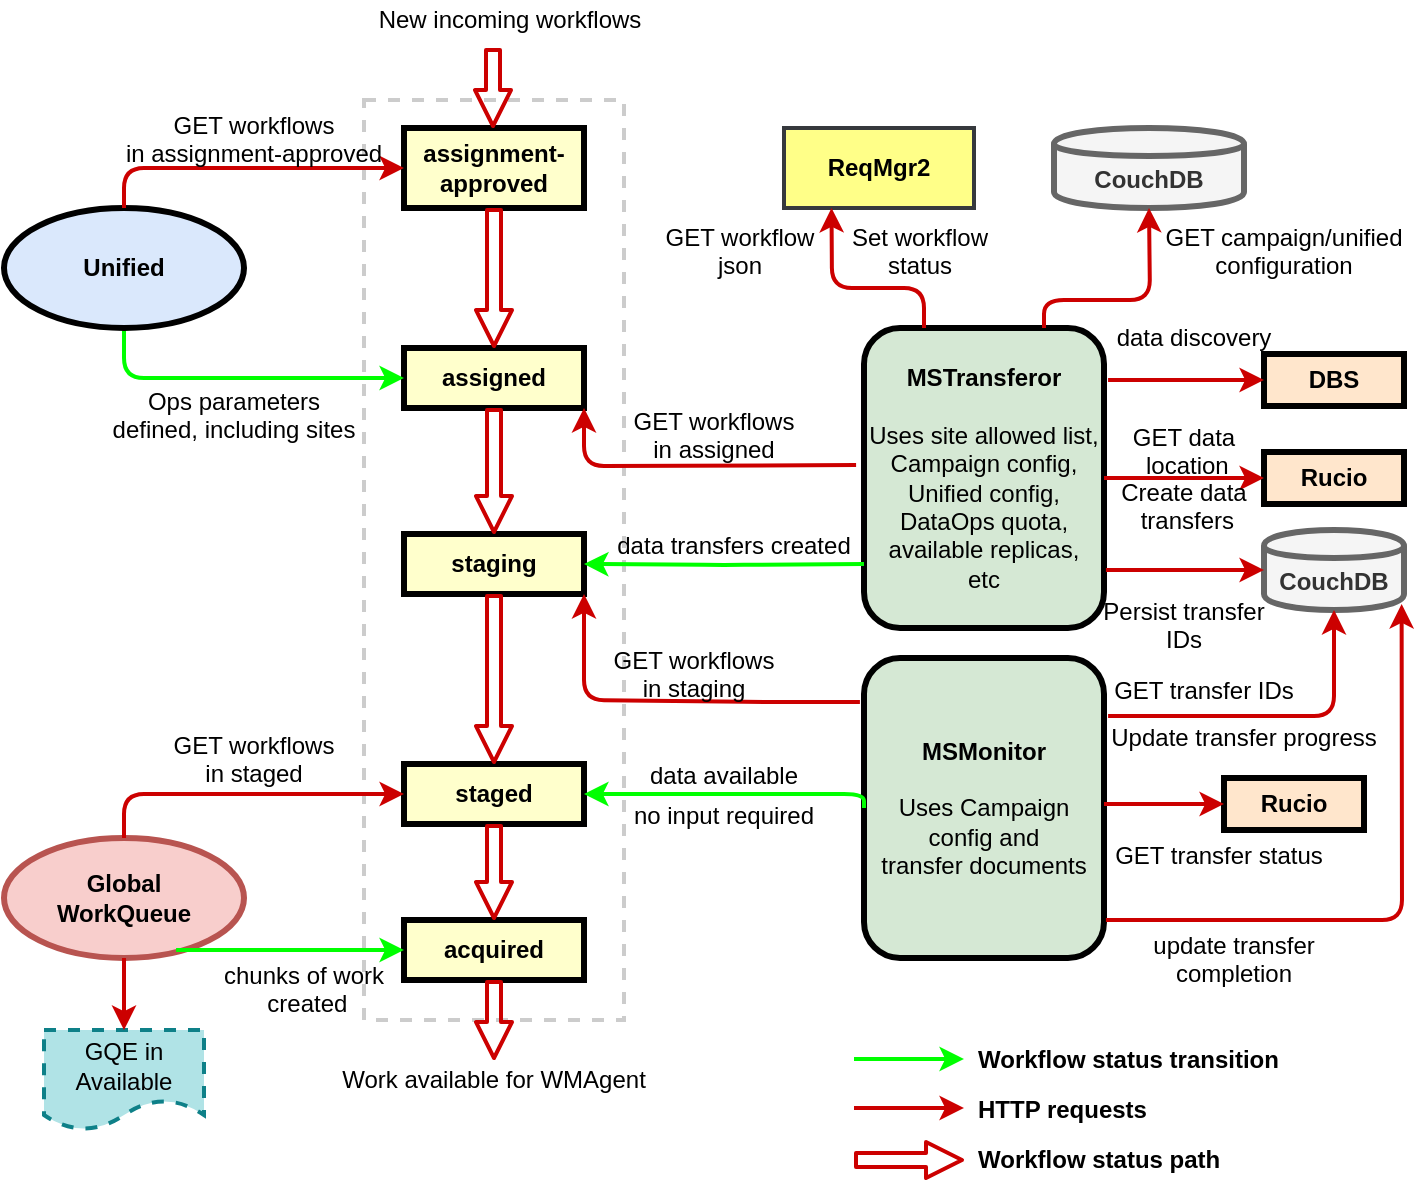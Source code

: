 <mxfile version="20.3.0" type="device"><diagram name="Page-1" id="c7558073-3199-34d8-9f00-42111426c3f3"><mxGraphModel dx="946" dy="615" grid="1" gridSize="10" guides="1" tooltips="1" connect="1" arrows="1" fold="1" page="1" pageScale="1" pageWidth="826" pageHeight="1169" background="#ffffff" math="0" shadow="0"><root><mxCell id="0"/><mxCell id="1" parent="0"/><mxCell id="a0cj31c12HDh_aNVA4dS-80" value="" style="rounded=0;whiteSpace=wrap;html=1;fillColor=none;dashed=1;strokeWidth=2;strokeColor=#CCCCCC;" vertex="1" parent="1"><mxGeometry x="270" y="70" width="130" height="460" as="geometry"/></mxCell><mxCell id="3" value="assigned" style="whiteSpace=wrap;align=center;verticalAlign=middle;fontStyle=1;strokeWidth=3;fillColor=#FFFFCC" parent="1" vertex="1"><mxGeometry x="290" y="194" width="90" height="30" as="geometry"/></mxCell><mxCell id="4" value="assignment-approved" style="whiteSpace=wrap;align=center;verticalAlign=middle;fontStyle=1;strokeWidth=3;fillColor=#FFFFCC" parent="1" vertex="1"><mxGeometry x="290" y="84" width="90" height="40" as="geometry"/></mxCell><mxCell id="53" value="Ops parameters&#10;defined, including sites" style="text;spacingTop=-5;align=center" parent="1" vertex="1"><mxGeometry x="140" y="212" width="130" height="40" as="geometry"/></mxCell><mxCell id="gnMCwAQgbxzaf-w0B6hw-100" value="&lt;b&gt;MSTransferor&lt;/b&gt;&lt;br&gt;&lt;br&gt;Uses site allowed list,&lt;br&gt;Campaign config,&lt;br&gt;Unified config,&lt;br&gt;DataOps quota, available replicas,&lt;br&gt;etc" style="rounded=1;whiteSpace=wrap;html=1;labelBackgroundColor=none;fillColor=#d5e8d4;strokeColor=#000000;strokeWidth=3;" parent="1" vertex="1"><mxGeometry x="520" y="184" width="120" height="150" as="geometry"/></mxCell><mxCell id="gnMCwAQgbxzaf-w0B6hw-152" value="&lt;b&gt;MSMonitor&lt;/b&gt;&lt;br&gt;&lt;br&gt;Uses Campaign config and&lt;br&gt;transfer documents" style="rounded=1;whiteSpace=wrap;html=1;labelBackgroundColor=none;fillColor=#d5e8d4;strokeColor=#000000;strokeWidth=3;" parent="1" vertex="1"><mxGeometry x="520" y="349" width="120" height="150" as="geometry"/></mxCell><mxCell id="gnMCwAQgbxzaf-w0B6hw-101" value="" style="edgeStyle=none;noEdgeStyle=1;strokeColor=#CC0000;strokeWidth=2;exitX=-0.033;exitY=0.457;exitDx=0;exitDy=0;exitPerimeter=0;entryX=1;entryY=1;entryDx=0;entryDy=0;" parent="1" target="3" edge="1" source="gnMCwAQgbxzaf-w0B6hw-100"><mxGeometry width="100" height="100" relative="1" as="geometry"><mxPoint x="519" y="208" as="sourcePoint"/><mxPoint x="370" y="247" as="targetPoint"/><Array as="points"><mxPoint x="380" y="253"/></Array></mxGeometry></mxCell><mxCell id="gnMCwAQgbxzaf-w0B6hw-103" value="GET workflows&#10;in assigned&#10;" style="text;spacingTop=-5;align=center" parent="1" vertex="1"><mxGeometry x="400" y="222" width="90" height="30" as="geometry"/></mxCell><mxCell id="gnMCwAQgbxzaf-w0B6hw-106" value="" style="edgeStyle=orthogonalEdgeStyle;rounded=1;orthogonalLoop=1;jettySize=auto;html=1;strokeColor=#00FF00;strokeWidth=2;entryX=0;entryY=0.5;entryDx=0;entryDy=0;exitX=0.5;exitY=1;exitDx=0;exitDy=0;" parent="1" source="gnMCwAQgbxzaf-w0B6hw-104" edge="1" target="3"><mxGeometry relative="1" as="geometry"><mxPoint x="330" y="154" as="targetPoint"/><mxPoint x="100" y="210" as="sourcePoint"/></mxGeometry></mxCell><mxCell id="gnMCwAQgbxzaf-w0B6hw-104" value="&lt;b&gt;Unified&lt;/b&gt;" style="ellipse;whiteSpace=wrap;html=1;labelBackgroundColor=none;strokeColor=#000000;strokeWidth=3;fillColor=#dae8fc;" parent="1" vertex="1"><mxGeometry x="90" y="124" width="120" height="60" as="geometry"/></mxCell><mxCell id="gnMCwAQgbxzaf-w0B6hw-112" value="&lt;font size=&quot;1&quot;&gt;&lt;b style=&quot;font-size: 12px&quot;&gt;CouchDB&lt;/b&gt;&lt;/font&gt;" style="shape=cylinder;whiteSpace=wrap;html=1;boundedLbl=1;backgroundOutline=1;labelBackgroundColor=none;strokeColor=#666666;strokeWidth=3;fillColor=#f5f5f5;fontColor=#333333;" parent="1" vertex="1"><mxGeometry x="720" y="285" width="70" height="40" as="geometry"/></mxCell><mxCell id="gnMCwAQgbxzaf-w0B6hw-113" value="&lt;b&gt;DBS&lt;/b&gt;" style="rounded=0;whiteSpace=wrap;html=1;labelBackgroundColor=none;strokeColor=#000000;strokeWidth=3;fillColor=#ffe6cc;" parent="1" vertex="1"><mxGeometry x="720" y="197" width="70" height="26" as="geometry"/></mxCell><mxCell id="gnMCwAQgbxzaf-w0B6hw-118" value="&lt;b&gt;Rucio&lt;/b&gt;" style="rounded=0;whiteSpace=wrap;html=1;labelBackgroundColor=none;strokeColor=#000000;strokeWidth=3;fillColor=#ffe6cc;" parent="1" vertex="1"><mxGeometry x="720" y="246" width="70" height="26" as="geometry"/></mxCell><mxCell id="gnMCwAQgbxzaf-w0B6hw-128" value="staging" style="whiteSpace=wrap;align=center;verticalAlign=middle;fontStyle=1;strokeWidth=3;fillColor=#FFFFCC" parent="1" vertex="1"><mxGeometry x="290" y="287" width="90" height="30" as="geometry"/></mxCell><mxCell id="gnMCwAQgbxzaf-w0B6hw-145" value="staged" style="whiteSpace=wrap;align=center;verticalAlign=middle;fontStyle=1;strokeWidth=3;fillColor=#FFFFCC" parent="1" vertex="1"><mxGeometry x="290" y="402" width="90" height="30" as="geometry"/></mxCell><mxCell id="gnMCwAQgbxzaf-w0B6hw-135" value="Persist transfer&#10;IDs" style="text;spacingTop=-5;align=center" parent="1" vertex="1"><mxGeometry x="640" y="317" width="80" height="30" as="geometry"/></mxCell><mxCell id="gnMCwAQgbxzaf-w0B6hw-136" value="data transfers created&#10;" style="text;spacingTop=-5;align=center" parent="1" vertex="1"><mxGeometry x="390" y="284" width="130" height="17" as="geometry"/></mxCell><mxCell id="gnMCwAQgbxzaf-w0B6hw-137" value="" style="endArrow=classic;html=1;strokeColor=#CC0000;strokeWidth=2;exitX=1;exitY=0.5;exitDx=0;exitDy=0;entryX=0;entryY=0.5;entryDx=0;entryDy=0;" parent="1" source="gnMCwAQgbxzaf-w0B6hw-100" target="gnMCwAQgbxzaf-w0B6hw-118" edge="1"><mxGeometry width="50" height="50" relative="1" as="geometry"><mxPoint x="660" y="251" as="sourcePoint"/><mxPoint x="700" y="249" as="targetPoint"/></mxGeometry></mxCell><mxCell id="gnMCwAQgbxzaf-w0B6hw-139" value="" style="endArrow=classic;html=1;strokeColor=#CC0000;strokeWidth=2;entryX=0;entryY=0.5;entryDx=0;entryDy=0;exitX=1.008;exitY=0.807;exitDx=0;exitDy=0;exitPerimeter=0;" parent="1" source="gnMCwAQgbxzaf-w0B6hw-100" target="gnMCwAQgbxzaf-w0B6hw-112" edge="1"><mxGeometry width="50" height="50" relative="1" as="geometry"><mxPoint x="640" y="316" as="sourcePoint"/><mxPoint x="690" y="316" as="targetPoint"/></mxGeometry></mxCell><mxCell id="gnMCwAQgbxzaf-w0B6hw-141" value="data discovery&#10;" style="text;spacingTop=-5;align=center" parent="1" vertex="1"><mxGeometry x="645" y="180" width="80" height="17" as="geometry"/></mxCell><mxCell id="gnMCwAQgbxzaf-w0B6hw-144" value="Create data&#10; transfers&#10;" style="text;spacingTop=-5;align=center" parent="1" vertex="1"><mxGeometry x="640" y="257.5" width="80" height="31" as="geometry"/></mxCell><mxCell id="gnMCwAQgbxzaf-w0B6hw-151" value="no input required" style="text;spacingTop=-5;align=center" parent="1" vertex="1"><mxGeometry x="400" y="419" width="100" height="15" as="geometry"/></mxCell><mxCell id="gnMCwAQgbxzaf-w0B6hw-154" value="" style="endArrow=classic;html=1;strokeColor=#CC0000;strokeWidth=2;entryX=1;entryY=1;entryDx=0;entryDy=0;exitX=-0.017;exitY=0.147;exitDx=0;exitDy=0;exitPerimeter=0;" parent="1" source="gnMCwAQgbxzaf-w0B6hw-152" target="gnMCwAQgbxzaf-w0B6hw-128" edge="1"><mxGeometry width="50" height="50" relative="1" as="geometry"><mxPoint x="500" y="371" as="sourcePoint"/><mxPoint x="469.5" y="369" as="targetPoint"/><Array as="points"><mxPoint x="470" y="371"/><mxPoint x="380" y="370"/></Array></mxGeometry></mxCell><mxCell id="gnMCwAQgbxzaf-w0B6hw-156" value="data available" style="text;spacingTop=-5;align=center" parent="1" vertex="1"><mxGeometry x="405" y="399" width="90" height="15" as="geometry"/></mxCell><mxCell id="gnMCwAQgbxzaf-w0B6hw-157" value="GET workflows&#10;in staging&#10;" style="text;spacingTop=-5;align=center" parent="1" vertex="1"><mxGeometry x="390" y="341.5" width="90" height="30" as="geometry"/></mxCell><mxCell id="gnMCwAQgbxzaf-w0B6hw-162" value="" style="endArrow=classic;html=1;strokeColor=#CC0000;strokeWidth=2;exitX=1.017;exitY=0.193;exitDx=0;exitDy=0;exitPerimeter=0;entryX=0.5;entryY=1;entryDx=0;entryDy=0;" parent="1" source="gnMCwAQgbxzaf-w0B6hw-152" target="gnMCwAQgbxzaf-w0B6hw-112" edge="1"><mxGeometry width="50" height="50" relative="1" as="geometry"><mxPoint x="695" y="404" as="sourcePoint"/><mxPoint x="745" y="354" as="targetPoint"/><Array as="points"><mxPoint x="755" y="378"/></Array></mxGeometry></mxCell><mxCell id="gnMCwAQgbxzaf-w0B6hw-163" value="GET transfer IDs" style="text;spacingTop=-5;align=center" parent="1" vertex="1"><mxGeometry x="645" y="356.5" width="90" height="15" as="geometry"/></mxCell><mxCell id="gnMCwAQgbxzaf-w0B6hw-164" value="" style="edgeStyle=orthogonalEdgeStyle;rounded=1;orthogonalLoop=1;jettySize=auto;html=1;strokeColor=#00FF00;strokeWidth=2;exitX=0;exitY=0.5;exitDx=0;exitDy=0;" parent="1" edge="1" target="gnMCwAQgbxzaf-w0B6hw-145" source="gnMCwAQgbxzaf-w0B6hw-152"><mxGeometry relative="1" as="geometry"><mxPoint x="520" y="460" as="sourcePoint"/><mxPoint x="350" y="460" as="targetPoint"/><Array as="points"><mxPoint x="520" y="417"/></Array></mxGeometry></mxCell><mxCell id="gnMCwAQgbxzaf-w0B6hw-165" value="&lt;b&gt;Global&lt;br&gt;WorkQueue&lt;br&gt;&lt;/b&gt;" style="ellipse;whiteSpace=wrap;html=1;labelBackgroundColor=none;strokeColor=#b85450;strokeWidth=3;fillColor=#f8cecc;" parent="1" vertex="1"><mxGeometry x="90" y="439" width="120" height="60" as="geometry"/></mxCell><mxCell id="gnMCwAQgbxzaf-w0B6hw-168" value="" style="endArrow=classic;html=1;strokeColor=#CC0000;strokeWidth=2;exitX=0.5;exitY=0;exitDx=0;exitDy=0;entryX=0;entryY=0.5;entryDx=0;entryDy=0;" parent="1" source="gnMCwAQgbxzaf-w0B6hw-104" target="4" edge="1"><mxGeometry width="50" height="50" relative="1" as="geometry"><mxPoint x="100" y="287" as="sourcePoint"/><mxPoint x="150" y="237" as="targetPoint"/><Array as="points"><mxPoint x="150" y="104"/></Array></mxGeometry></mxCell><mxCell id="gnMCwAQgbxzaf-w0B6hw-170" value="GET workflows&#10;in assignment-approved&#10;" style="text;spacingTop=-5;align=center" parent="1" vertex="1"><mxGeometry x="130" y="74" width="170" height="30" as="geometry"/></mxCell><mxCell id="gnMCwAQgbxzaf-w0B6hw-171" value="" style="endArrow=classic;html=1;strokeColor=#CC0000;strokeWidth=2;entryX=0;entryY=0.5;entryDx=0;entryDy=0;exitX=0.5;exitY=0;exitDx=0;exitDy=0;" parent="1" source="gnMCwAQgbxzaf-w0B6hw-165" target="gnMCwAQgbxzaf-w0B6hw-145" edge="1"><mxGeometry width="50" height="50" relative="1" as="geometry"><mxPoint x="65" y="444" as="sourcePoint"/><mxPoint x="115" y="394" as="targetPoint"/><Array as="points"><mxPoint x="150" y="417"/></Array></mxGeometry></mxCell><mxCell id="gnMCwAQgbxzaf-w0B6hw-172" value="GET workflows&#10;in staged&#10;" style="text;spacingTop=-5;align=center" parent="1" vertex="1"><mxGeometry x="130" y="384" width="170" height="30" as="geometry"/></mxCell><mxCell id="gnMCwAQgbxzaf-w0B6hw-176" value="GQE in&lt;br&gt;Available&lt;br&gt;" style="shape=document;whiteSpace=wrap;html=1;boundedLbl=1;dashed=1;labelBackgroundColor=none;strokeColor=#0e8088;strokeWidth=2;fillColor=#b0e3e6;" parent="1" vertex="1"><mxGeometry x="110" y="535" width="80" height="50" as="geometry"/></mxCell><mxCell id="gnMCwAQgbxzaf-w0B6hw-177" value="" style="endArrow=classic;html=1;strokeColor=#CC0000;strokeWidth=2;exitX=0.5;exitY=1;exitDx=0;exitDy=0;entryX=0.5;entryY=0;entryDx=0;entryDy=0;" parent="1" source="gnMCwAQgbxzaf-w0B6hw-165" target="gnMCwAQgbxzaf-w0B6hw-176" edge="1"><mxGeometry width="50" height="50" relative="1" as="geometry"><mxPoint x="20" y="694" as="sourcePoint"/><mxPoint x="100" y="554" as="targetPoint"/></mxGeometry></mxCell><mxCell id="gnMCwAQgbxzaf-w0B6hw-179" value="acquired" style="whiteSpace=wrap;align=center;verticalAlign=middle;fontStyle=1;strokeWidth=3;fillColor=#FFFFCC" parent="1" vertex="1"><mxGeometry x="290" y="480" width="90" height="30" as="geometry"/></mxCell><mxCell id="gnMCwAQgbxzaf-w0B6hw-185" value="Work available for WMAgent" style="text;html=1;strokeColor=none;fillColor=none;align=center;verticalAlign=middle;whiteSpace=wrap;rounded=0;dashed=1;labelBackgroundColor=none;" parent="1" vertex="1"><mxGeometry x="250" y="550" width="170" height="20" as="geometry"/></mxCell><mxCell id="gnMCwAQgbxzaf-w0B6hw-186" value="&lt;b&gt;ReqMgr2&lt;/b&gt;" style="rounded=0;whiteSpace=wrap;html=1;labelBackgroundColor=none;strokeColor=#36393d;strokeWidth=2;fillColor=#ffff88;" parent="1" vertex="1"><mxGeometry x="480" y="84" width="95" height="40" as="geometry"/></mxCell><mxCell id="gnMCwAQgbxzaf-w0B6hw-187" value="&lt;font size=&quot;1&quot;&gt;&lt;b style=&quot;font-size: 12px&quot;&gt;CouchDB&lt;/b&gt;&lt;/font&gt;" style="shape=cylinder;whiteSpace=wrap;html=1;boundedLbl=1;backgroundOutline=1;labelBackgroundColor=none;strokeColor=#666666;strokeWidth=3;fillColor=#f5f5f5;fontColor=#333333;" parent="1" vertex="1"><mxGeometry x="615" y="84" width="95" height="40" as="geometry"/></mxCell><mxCell id="gnMCwAQgbxzaf-w0B6hw-188" value="" style="endArrow=classic;html=1;strokeColor=#CC0000;strokeWidth=2;entryX=0.25;entryY=1;entryDx=0;entryDy=0;exitX=0.25;exitY=0;exitDx=0;exitDy=0;" parent="1" source="gnMCwAQgbxzaf-w0B6hw-100" target="gnMCwAQgbxzaf-w0B6hw-186" edge="1"><mxGeometry width="50" height="50" relative="1" as="geometry"><mxPoint x="530" y="179" as="sourcePoint"/><mxPoint x="580" y="129" as="targetPoint"/><Array as="points"><mxPoint x="550" y="164"/><mxPoint x="504" y="164"/></Array></mxGeometry></mxCell><mxCell id="gnMCwAQgbxzaf-w0B6hw-189" value="" style="endArrow=classic;html=1;strokeColor=#CC0000;strokeWidth=2;entryX=0.5;entryY=1;entryDx=0;entryDy=0;exitX=0.75;exitY=0;exitDx=0;exitDy=0;" parent="1" source="gnMCwAQgbxzaf-w0B6hw-100" target="gnMCwAQgbxzaf-w0B6hw-187" edge="1"><mxGeometry width="50" height="50" relative="1" as="geometry"><mxPoint x="580" y="179" as="sourcePoint"/><mxPoint x="650" y="134" as="targetPoint"/><Array as="points"><mxPoint x="610" y="170"/><mxPoint x="663" y="170"/></Array></mxGeometry></mxCell><mxCell id="gnMCwAQgbxzaf-w0B6hw-190" value="GET workflow&#10;json&#10;" style="text;spacingTop=-5;align=center" parent="1" vertex="1"><mxGeometry x="413" y="130" width="90" height="30" as="geometry"/></mxCell><mxCell id="gnMCwAQgbxzaf-w0B6hw-191" value="GET campaign/unified&#10;configuration&#10;" style="text;spacingTop=-5;align=center" parent="1" vertex="1"><mxGeometry x="670" y="130" width="120" height="30" as="geometry"/></mxCell><mxCell id="LFNqGhEkGvmLjy0sVCt5-53" value="&lt;b&gt;Rucio&lt;/b&gt;" style="rounded=0;whiteSpace=wrap;html=1;labelBackgroundColor=none;strokeColor=#000000;strokeWidth=3;fillColor=#ffe6cc;" parent="1" vertex="1"><mxGeometry x="700" y="409" width="70" height="26" as="geometry"/></mxCell><mxCell id="LFNqGhEkGvmLjy0sVCt5-54" value="" style="endArrow=classic;html=1;strokeColor=#CC0000;strokeWidth=2;entryX=0;entryY=0.5;entryDx=0;entryDy=0;" parent="1" target="LFNqGhEkGvmLjy0sVCt5-53" edge="1"><mxGeometry width="50" height="50" relative="1" as="geometry"><mxPoint x="640" y="422" as="sourcePoint"/><mxPoint x="735" y="462.95" as="targetPoint"/><Array as="points"/></mxGeometry></mxCell><mxCell id="LFNqGhEkGvmLjy0sVCt5-55" value="GET transfer status" style="text;spacingTop=-5;align=center" parent="1" vertex="1"><mxGeometry x="645" y="439" width="105" height="15" as="geometry"/></mxCell><mxCell id="LFNqGhEkGvmLjy0sVCt5-57" value="update transfer&#10;completion" style="text;spacingTop=-5;align=center" parent="1" vertex="1"><mxGeometry x="660" y="484" width="90" height="15" as="geometry"/></mxCell><mxCell id="LFNqGhEkGvmLjy0sVCt5-58" value="" style="endArrow=classic;html=1;strokeColor=#CC0000;strokeWidth=2;exitX=1.008;exitY=0.873;exitDx=0;exitDy=0;entryX=0.983;entryY=0.925;entryDx=0;entryDy=0;entryPerimeter=0;exitPerimeter=0;" parent="1" source="gnMCwAQgbxzaf-w0B6hw-152" target="gnMCwAQgbxzaf-w0B6hw-112" edge="1"><mxGeometry width="50" height="50" relative="1" as="geometry"><mxPoint x="645" y="467.95" as="sourcePoint"/><mxPoint x="742.96" y="419" as="targetPoint"/><Array as="points"><mxPoint x="789" y="480"/></Array></mxGeometry></mxCell><mxCell id="oc6viZzfUqXVJDF605Ly-54" value="" style="endArrow=classic;html=1;strokeColor=#CC0000;strokeWidth=2;exitX=1.017;exitY=0.173;exitDx=0;exitDy=0;exitPerimeter=0;entryX=0;entryY=0.5;entryDx=0;entryDy=0;" parent="1" source="gnMCwAQgbxzaf-w0B6hw-100" target="gnMCwAQgbxzaf-w0B6hw-113" edge="1"><mxGeometry width="50" height="50" relative="1" as="geometry"><mxPoint x="650" y="258.95" as="sourcePoint"/><mxPoint x="710" y="256" as="targetPoint"/></mxGeometry></mxCell><mxCell id="oc6viZzfUqXVJDF605Ly-58" value="" style="edgeStyle=orthogonalEdgeStyle;rounded=1;orthogonalLoop=1;jettySize=auto;html=1;strokeColor=#00FF00;strokeWidth=2;exitX=0.717;exitY=0.933;exitDx=0;exitDy=0;entryX=0;entryY=0.5;entryDx=0;entryDy=0;exitPerimeter=0;" parent="1" source="gnMCwAQgbxzaf-w0B6hw-165" edge="1" target="gnMCwAQgbxzaf-w0B6hw-179"><mxGeometry relative="1" as="geometry"><mxPoint x="320" y="469" as="targetPoint"/><mxPoint x="30" y="394" as="sourcePoint"/></mxGeometry></mxCell><mxCell id="a0cj31c12HDh_aNVA4dS-55" value="" style="edgeStyle=orthogonalEdgeStyle;rounded=1;orthogonalLoop=1;jettySize=auto;html=1;strokeColor=#00FF00;strokeWidth=2;" edge="1" parent="1" target="gnMCwAQgbxzaf-w0B6hw-128"><mxGeometry relative="1" as="geometry"><mxPoint x="520" y="302" as="sourcePoint"/><mxPoint x="380" y="303" as="targetPoint"/></mxGeometry></mxCell><mxCell id="a0cj31c12HDh_aNVA4dS-57" value="chunks of work&#10; created" style="text;spacingTop=-5;align=center" vertex="1" parent="1"><mxGeometry x="170" y="499" width="140" height="19" as="geometry"/></mxCell><mxCell id="a0cj31c12HDh_aNVA4dS-61" value="New incoming workflows" style="text;html=1;strokeColor=none;fillColor=none;align=center;verticalAlign=middle;whiteSpace=wrap;rounded=0;dashed=1;labelBackgroundColor=none;" vertex="1" parent="1"><mxGeometry x="223" y="20" width="240" height="20" as="geometry"/></mxCell><mxCell id="a0cj31c12HDh_aNVA4dS-63" value="" style="endArrow=classic;html=1;rounded=1;sourcePerimeterSpacing=0;strokeWidth=2;strokeColor=#00FF00;" edge="1" parent="1"><mxGeometry width="50" height="50" relative="1" as="geometry"><mxPoint x="515" y="549.5" as="sourcePoint"/><mxPoint x="570" y="549.5" as="targetPoint"/></mxGeometry></mxCell><mxCell id="a0cj31c12HDh_aNVA4dS-64" value="&lt;b&gt;Workflow status transition&lt;/b&gt;" style="text;html=1;strokeColor=none;fillColor=none;align=left;verticalAlign=middle;whiteSpace=wrap;rounded=0;dashed=1;labelBackgroundColor=none;" vertex="1" parent="1"><mxGeometry x="575" y="540" width="160" height="20" as="geometry"/></mxCell><mxCell id="a0cj31c12HDh_aNVA4dS-65" value="" style="endArrow=classic;html=1;rounded=1;sourcePerimeterSpacing=0;strokeWidth=2;strokeColor=#CC0000;" edge="1" parent="1"><mxGeometry width="50" height="50" relative="1" as="geometry"><mxPoint x="515" y="574" as="sourcePoint"/><mxPoint x="570" y="574" as="targetPoint"/></mxGeometry></mxCell><mxCell id="a0cj31c12HDh_aNVA4dS-66" value="&lt;b&gt;HTTP requests&lt;/b&gt;" style="text;html=1;strokeColor=none;fillColor=none;align=left;verticalAlign=middle;whiteSpace=wrap;rounded=0;dashed=1;labelBackgroundColor=none;" vertex="1" parent="1"><mxGeometry x="575" y="565" width="160" height="20" as="geometry"/></mxCell><mxCell id="a0cj31c12HDh_aNVA4dS-76" value="GET data&#10; location" style="text;spacingTop=-5;align=center" vertex="1" parent="1"><mxGeometry x="640" y="230" width="80" height="27.5" as="geometry"/></mxCell><mxCell id="a0cj31c12HDh_aNVA4dS-77" value="Set workflow&#10;status&#10;" style="text;spacingTop=-5;align=center" vertex="1" parent="1"><mxGeometry x="503" y="130" width="90" height="30" as="geometry"/></mxCell><mxCell id="a0cj31c12HDh_aNVA4dS-79" value="Update transfer progress" style="text;spacingTop=-5;align=center" vertex="1" parent="1"><mxGeometry x="640" y="380" width="140" height="15" as="geometry"/></mxCell><mxCell id="a0cj31c12HDh_aNVA4dS-82" value="" style="endArrow=classic;html=1;rounded=1;sourcePerimeterSpacing=0;strokeWidth=2;strokeColor=#CC0000;shape=flexArrow;width=6;endSize=5.33;endWidth=9;" edge="1" parent="1"><mxGeometry width="50" height="50" relative="1" as="geometry"><mxPoint x="515" y="600" as="sourcePoint"/><mxPoint x="570" y="600" as="targetPoint"/></mxGeometry></mxCell><mxCell id="a0cj31c12HDh_aNVA4dS-83" value="&lt;b&gt;Workflow status path&lt;/b&gt;" style="text;html=1;strokeColor=none;fillColor=none;align=left;verticalAlign=middle;whiteSpace=wrap;rounded=0;dashed=1;labelBackgroundColor=none;" vertex="1" parent="1"><mxGeometry x="575" y="590" width="160" height="20" as="geometry"/></mxCell><mxCell id="a0cj31c12HDh_aNVA4dS-84" value="" style="endArrow=classic;html=1;rounded=1;sourcePerimeterSpacing=0;strokeWidth=2;strokeColor=#CC0000;shape=flexArrow;width=6;endSize=5.33;endWidth=9;" edge="1" parent="1"><mxGeometry width="50" height="50" relative="1" as="geometry"><mxPoint x="334.5" y="44" as="sourcePoint"/><mxPoint x="334.5" y="84" as="targetPoint"/></mxGeometry></mxCell><mxCell id="a0cj31c12HDh_aNVA4dS-86" value="" style="endArrow=classic;html=1;rounded=1;sourcePerimeterSpacing=0;strokeWidth=2;strokeColor=#CC0000;shape=flexArrow;width=6;endSize=5.33;endWidth=9;entryX=0.5;entryY=0;entryDx=0;entryDy=0;exitX=0.5;exitY=1;exitDx=0;exitDy=0;" edge="1" parent="1" source="4" target="3"><mxGeometry width="50" height="50" relative="1" as="geometry"><mxPoint x="70" y="307" as="sourcePoint"/><mxPoint x="70" y="360" as="targetPoint"/></mxGeometry></mxCell><mxCell id="a0cj31c12HDh_aNVA4dS-87" value="" style="endArrow=classic;html=1;rounded=1;sourcePerimeterSpacing=0;strokeWidth=2;strokeColor=#CC0000;shape=flexArrow;width=6;endSize=5.33;endWidth=9;exitX=0.5;exitY=1;exitDx=0;exitDy=0;entryX=0.5;entryY=0;entryDx=0;entryDy=0;" edge="1" parent="1" source="3" target="gnMCwAQgbxzaf-w0B6hw-128"><mxGeometry width="50" height="50" relative="1" as="geometry"><mxPoint x="130" y="307" as="sourcePoint"/><mxPoint x="130" y="347" as="targetPoint"/></mxGeometry></mxCell><mxCell id="a0cj31c12HDh_aNVA4dS-89" value="" style="endArrow=classic;html=1;rounded=1;sourcePerimeterSpacing=0;strokeWidth=2;strokeColor=#CC0000;shape=flexArrow;width=6;endSize=5.33;endWidth=9;exitX=0.5;exitY=1;exitDx=0;exitDy=0;entryX=0.5;entryY=0;entryDx=0;entryDy=0;" edge="1" parent="1" source="gnMCwAQgbxzaf-w0B6hw-179" target="gnMCwAQgbxzaf-w0B6hw-185"><mxGeometry width="50" height="50" relative="1" as="geometry"><mxPoint x="149.5" y="278.5" as="sourcePoint"/><mxPoint x="149.5" y="341.5" as="targetPoint"/></mxGeometry></mxCell><mxCell id="a0cj31c12HDh_aNVA4dS-90" value="" style="endArrow=classic;html=1;rounded=1;sourcePerimeterSpacing=0;strokeWidth=2;strokeColor=#CC0000;shape=flexArrow;width=6;endSize=5.33;endWidth=9;exitX=0.5;exitY=1;exitDx=0;exitDy=0;entryX=0.5;entryY=0;entryDx=0;entryDy=0;" edge="1" parent="1" source="gnMCwAQgbxzaf-w0B6hw-145" target="gnMCwAQgbxzaf-w0B6hw-179"><mxGeometry width="50" height="50" relative="1" as="geometry"><mxPoint x="159.5" y="288.5" as="sourcePoint"/><mxPoint x="159.5" y="351.5" as="targetPoint"/></mxGeometry></mxCell><mxCell id="a0cj31c12HDh_aNVA4dS-91" value="" style="endArrow=classic;html=1;rounded=1;sourcePerimeterSpacing=0;strokeWidth=2;strokeColor=#CC0000;shape=flexArrow;width=6;endSize=5.33;endWidth=9;exitX=0.5;exitY=1;exitDx=0;exitDy=0;entryX=0.5;entryY=0;entryDx=0;entryDy=0;" edge="1" parent="1" source="gnMCwAQgbxzaf-w0B6hw-128" target="gnMCwAQgbxzaf-w0B6hw-145"><mxGeometry width="50" height="50" relative="1" as="geometry"><mxPoint x="334.5" y="334" as="sourcePoint"/><mxPoint x="335" y="370" as="targetPoint"/></mxGeometry></mxCell></root></mxGraphModel></diagram></mxfile>